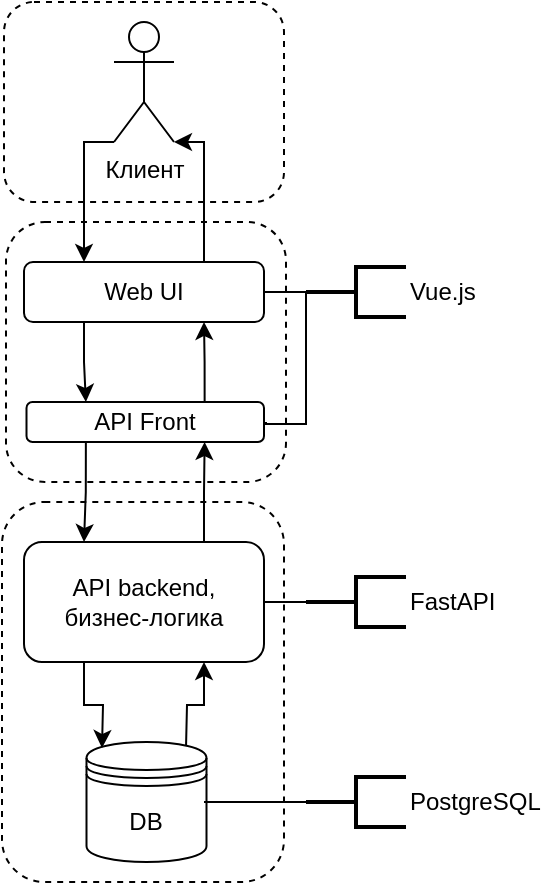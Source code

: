 <mxfile version="24.7.14">
  <diagram name="Page-1" id="wgzvAZn2yoKb2TKaMWSL">
    <mxGraphModel dx="893" dy="472" grid="1" gridSize="10" guides="1" tooltips="1" connect="1" arrows="1" fold="1" page="1" pageScale="1" pageWidth="827" pageHeight="1169" math="0" shadow="0">
      <root>
        <mxCell id="0" />
        <mxCell id="1" parent="0" />
        <mxCell id="blseRwbx58rJyiNCGp1Q-30" value="" style="rounded=1;whiteSpace=wrap;html=1;dashed=1;" vertex="1" parent="1">
          <mxGeometry x="329" y="30" width="140" height="100" as="geometry" />
        </mxCell>
        <mxCell id="blseRwbx58rJyiNCGp1Q-29" value="" style="rounded=1;whiteSpace=wrap;html=1;dashed=1;" vertex="1" parent="1">
          <mxGeometry x="328" y="280" width="141" height="190" as="geometry" />
        </mxCell>
        <mxCell id="blseRwbx58rJyiNCGp1Q-28" value="" style="rounded=1;whiteSpace=wrap;html=1;dashed=1;" vertex="1" parent="1">
          <mxGeometry x="330" y="140" width="140" height="130" as="geometry" />
        </mxCell>
        <mxCell id="blseRwbx58rJyiNCGp1Q-1" value="Клиент" style="shape=umlActor;verticalLabelPosition=bottom;verticalAlign=top;html=1;outlineConnect=0;rounded=1;" vertex="1" parent="1">
          <mxGeometry x="384" y="40" width="30" height="60" as="geometry" />
        </mxCell>
        <mxCell id="blseRwbx58rJyiNCGp1Q-2" value="Web UI" style="rounded=1;whiteSpace=wrap;html=1;" vertex="1" parent="1">
          <mxGeometry x="339" y="160" width="120" height="30" as="geometry" />
        </mxCell>
        <mxCell id="blseRwbx58rJyiNCGp1Q-13" style="edgeStyle=orthogonalEdgeStyle;rounded=0;orthogonalLoop=1;jettySize=auto;html=1;exitX=0.75;exitY=0;exitDx=0;exitDy=0;entryX=0.75;entryY=1;entryDx=0;entryDy=0;" edge="1" parent="1" source="blseRwbx58rJyiNCGp1Q-4" target="blseRwbx58rJyiNCGp1Q-2">
          <mxGeometry relative="1" as="geometry" />
        </mxCell>
        <mxCell id="blseRwbx58rJyiNCGp1Q-14" style="edgeStyle=orthogonalEdgeStyle;rounded=0;orthogonalLoop=1;jettySize=auto;html=1;exitX=0.25;exitY=1;exitDx=0;exitDy=0;entryX=0.25;entryY=0;entryDx=0;entryDy=0;" edge="1" parent="1" source="blseRwbx58rJyiNCGp1Q-4" target="blseRwbx58rJyiNCGp1Q-5">
          <mxGeometry relative="1" as="geometry" />
        </mxCell>
        <mxCell id="blseRwbx58rJyiNCGp1Q-4" value="API Front" style="rounded=1;whiteSpace=wrap;html=1;" vertex="1" parent="1">
          <mxGeometry x="340.25" y="230" width="118.75" height="20" as="geometry" />
        </mxCell>
        <mxCell id="blseRwbx58rJyiNCGp1Q-15" style="edgeStyle=orthogonalEdgeStyle;rounded=0;orthogonalLoop=1;jettySize=auto;html=1;exitX=0.75;exitY=0;exitDx=0;exitDy=0;entryX=0.75;entryY=1;entryDx=0;entryDy=0;" edge="1" parent="1" source="blseRwbx58rJyiNCGp1Q-5" target="blseRwbx58rJyiNCGp1Q-4">
          <mxGeometry relative="1" as="geometry" />
        </mxCell>
        <mxCell id="blseRwbx58rJyiNCGp1Q-5" value="&lt;div&gt;API backend,&lt;/div&gt;&lt;div&gt;бизнес-логика&lt;br&gt;&lt;/div&gt;" style="rounded=1;whiteSpace=wrap;html=1;" vertex="1" parent="1">
          <mxGeometry x="339" y="300" width="120" height="60" as="geometry" />
        </mxCell>
        <mxCell id="blseRwbx58rJyiNCGp1Q-17" style="edgeStyle=orthogonalEdgeStyle;rounded=0;orthogonalLoop=1;jettySize=auto;html=1;exitX=0.85;exitY=0.05;exitDx=0;exitDy=0;exitPerimeter=0;entryX=0.75;entryY=1;entryDx=0;entryDy=0;" edge="1" parent="1" target="blseRwbx58rJyiNCGp1Q-5">
          <mxGeometry relative="1" as="geometry">
            <mxPoint x="420" y="403" as="sourcePoint" />
          </mxGeometry>
        </mxCell>
        <mxCell id="blseRwbx58rJyiNCGp1Q-6" value="DB" style="shape=datastore;whiteSpace=wrap;html=1;" vertex="1" parent="1">
          <mxGeometry x="370.25" y="400" width="60" height="60" as="geometry" />
        </mxCell>
        <mxCell id="blseRwbx58rJyiNCGp1Q-10" style="edgeStyle=orthogonalEdgeStyle;rounded=0;orthogonalLoop=1;jettySize=auto;html=1;exitX=0;exitY=1;exitDx=0;exitDy=0;exitPerimeter=0;" edge="1" parent="1" source="blseRwbx58rJyiNCGp1Q-1">
          <mxGeometry relative="1" as="geometry">
            <mxPoint x="369" y="160" as="targetPoint" />
            <Array as="points">
              <mxPoint x="369" y="100" />
            </Array>
          </mxGeometry>
        </mxCell>
        <mxCell id="blseRwbx58rJyiNCGp1Q-11" style="edgeStyle=orthogonalEdgeStyle;rounded=0;orthogonalLoop=1;jettySize=auto;html=1;exitX=0.75;exitY=0;exitDx=0;exitDy=0;entryX=1;entryY=1;entryDx=0;entryDy=0;entryPerimeter=0;" edge="1" parent="1" source="blseRwbx58rJyiNCGp1Q-2" target="blseRwbx58rJyiNCGp1Q-1">
          <mxGeometry relative="1" as="geometry">
            <Array as="points">
              <mxPoint x="429" y="100" />
            </Array>
          </mxGeometry>
        </mxCell>
        <mxCell id="blseRwbx58rJyiNCGp1Q-12" style="edgeStyle=orthogonalEdgeStyle;rounded=0;orthogonalLoop=1;jettySize=auto;html=1;exitX=0.25;exitY=1;exitDx=0;exitDy=0;entryX=0.25;entryY=0;entryDx=0;entryDy=0;" edge="1" parent="1" source="blseRwbx58rJyiNCGp1Q-2" target="blseRwbx58rJyiNCGp1Q-4">
          <mxGeometry relative="1" as="geometry" />
        </mxCell>
        <mxCell id="blseRwbx58rJyiNCGp1Q-18" style="edgeStyle=orthogonalEdgeStyle;rounded=0;orthogonalLoop=1;jettySize=auto;html=1;exitX=0.25;exitY=1;exitDx=0;exitDy=0;entryX=0.15;entryY=0.05;entryDx=0;entryDy=0;entryPerimeter=0;" edge="1" parent="1" source="blseRwbx58rJyiNCGp1Q-5">
          <mxGeometry relative="1" as="geometry">
            <mxPoint x="378" y="403" as="targetPoint" />
          </mxGeometry>
        </mxCell>
        <mxCell id="blseRwbx58rJyiNCGp1Q-19" value="Vue.js" style="strokeWidth=2;html=1;shape=mxgraph.flowchart.annotation_2;align=left;labelPosition=right;pointerEvents=1;" vertex="1" parent="1">
          <mxGeometry x="480" y="162.5" width="50" height="25" as="geometry" />
        </mxCell>
        <mxCell id="blseRwbx58rJyiNCGp1Q-21" value="" style="endArrow=none;html=1;rounded=0;exitX=1;exitY=0.5;exitDx=0;exitDy=0;entryX=0;entryY=0.5;entryDx=0;entryDy=0;entryPerimeter=0;" edge="1" parent="1" source="blseRwbx58rJyiNCGp1Q-2" target="blseRwbx58rJyiNCGp1Q-19">
          <mxGeometry width="50" height="50" relative="1" as="geometry">
            <mxPoint x="470" y="160" as="sourcePoint" />
            <mxPoint x="520" y="110" as="targetPoint" />
          </mxGeometry>
        </mxCell>
        <mxCell id="blseRwbx58rJyiNCGp1Q-23" value="" style="endArrow=none;html=1;rounded=0;entryX=0;entryY=0.5;entryDx=0;entryDy=0;entryPerimeter=0;edgeStyle=orthogonalEdgeStyle;" edge="1" parent="1" target="blseRwbx58rJyiNCGp1Q-19">
          <mxGeometry width="50" height="50" relative="1" as="geometry">
            <mxPoint x="460" y="240" as="sourcePoint" />
            <mxPoint x="550" y="210" as="targetPoint" />
            <Array as="points">
              <mxPoint x="460" y="241" />
              <mxPoint x="480" y="241" />
            </Array>
          </mxGeometry>
        </mxCell>
        <mxCell id="blseRwbx58rJyiNCGp1Q-24" value="FastAPI" style="strokeWidth=2;html=1;shape=mxgraph.flowchart.annotation_2;align=left;labelPosition=right;pointerEvents=1;" vertex="1" parent="1">
          <mxGeometry x="480" y="317.5" width="50" height="25" as="geometry" />
        </mxCell>
        <mxCell id="blseRwbx58rJyiNCGp1Q-25" value="PostgreSQL" style="strokeWidth=2;html=1;shape=mxgraph.flowchart.annotation_2;align=left;labelPosition=right;pointerEvents=1;" vertex="1" parent="1">
          <mxGeometry x="480" y="417.5" width="50" height="25" as="geometry" />
        </mxCell>
        <mxCell id="blseRwbx58rJyiNCGp1Q-26" value="" style="endArrow=none;html=1;rounded=0;exitX=1;exitY=0.5;exitDx=0;exitDy=0;entryX=0;entryY=0.5;entryDx=0;entryDy=0;entryPerimeter=0;" edge="1" parent="1" target="blseRwbx58rJyiNCGp1Q-25">
          <mxGeometry width="50" height="50" relative="1" as="geometry">
            <mxPoint x="429" y="430" as="sourcePoint" />
            <mxPoint x="490" y="400" as="targetPoint" />
          </mxGeometry>
        </mxCell>
        <mxCell id="blseRwbx58rJyiNCGp1Q-27" value="" style="endArrow=none;html=1;rounded=0;exitX=1;exitY=0.5;exitDx=0;exitDy=0;entryX=0;entryY=0.5;entryDx=0;entryDy=0;entryPerimeter=0;" edge="1" parent="1" source="blseRwbx58rJyiNCGp1Q-5" target="blseRwbx58rJyiNCGp1Q-24">
          <mxGeometry width="50" height="50" relative="1" as="geometry">
            <mxPoint x="490" y="400" as="sourcePoint" />
            <mxPoint x="540" y="350" as="targetPoint" />
          </mxGeometry>
        </mxCell>
      </root>
    </mxGraphModel>
  </diagram>
</mxfile>
